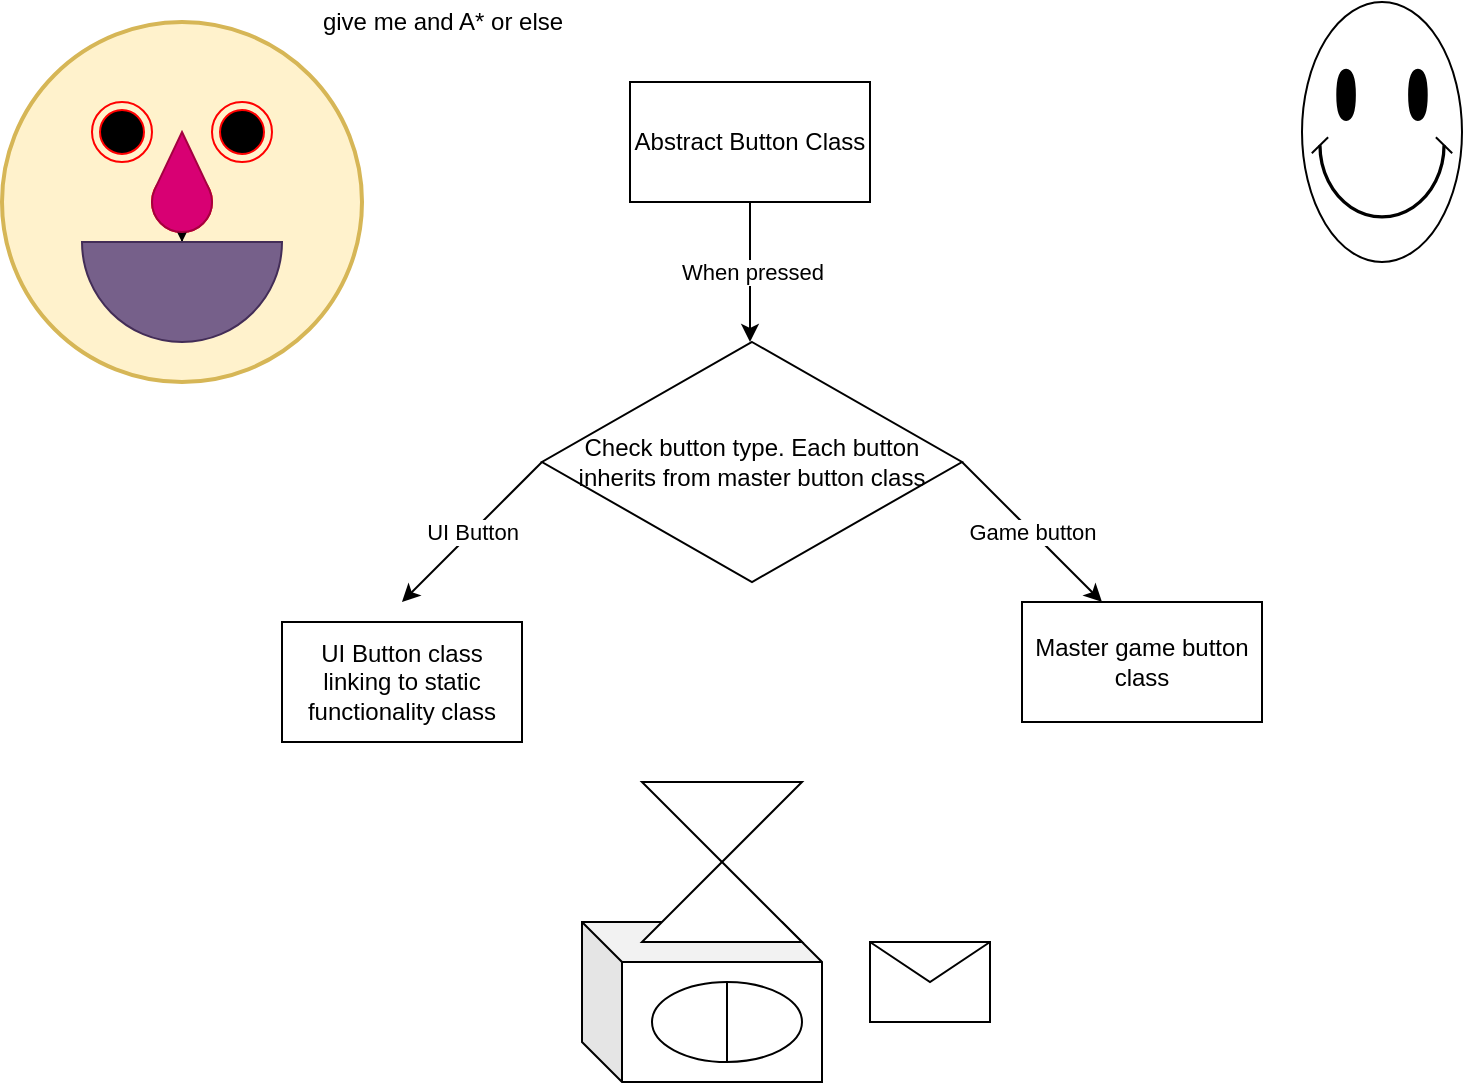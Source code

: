 <mxfile version="15.7.3" type="device"><diagram id="vusO1HTG7VS93MOZaXVf" name="Page-1"><mxGraphModel dx="1422" dy="839" grid="1" gridSize="10" guides="1" tooltips="1" connect="1" arrows="1" fold="1" page="1" pageScale="1" pageWidth="827" pageHeight="1169" math="0" shadow="0"><root><mxCell id="0"/><mxCell id="1" parent="0"/><mxCell id="yru6_OGAzp3TCwdXCo8W-3" value="When pressed" style="edgeStyle=orthogonalEdgeStyle;rounded=0;orthogonalLoop=1;jettySize=auto;html=1;" edge="1" parent="1" source="yru6_OGAzp3TCwdXCo8W-1"><mxGeometry relative="1" as="geometry"><mxPoint x="414" y="190" as="targetPoint"/></mxGeometry></mxCell><mxCell id="yru6_OGAzp3TCwdXCo8W-1" value="Abstract Button Class" style="rounded=0;whiteSpace=wrap;html=1;" vertex="1" parent="1"><mxGeometry x="354" y="60" width="120" height="60" as="geometry"/></mxCell><mxCell id="yru6_OGAzp3TCwdXCo8W-4" value="Check button type. Each button inherits from master button class" style="rhombus;whiteSpace=wrap;html=1;" vertex="1" parent="1"><mxGeometry x="310" y="190" width="210" height="120" as="geometry"/></mxCell><mxCell id="yru6_OGAzp3TCwdXCo8W-6" value="UI Button" style="endArrow=classic;html=1;rounded=0;exitX=0;exitY=0.5;exitDx=0;exitDy=0;" edge="1" parent="1" source="yru6_OGAzp3TCwdXCo8W-4"><mxGeometry width="50" height="50" relative="1" as="geometry"><mxPoint x="290" y="410" as="sourcePoint"/><mxPoint x="240" y="320" as="targetPoint"/></mxGeometry></mxCell><mxCell id="yru6_OGAzp3TCwdXCo8W-30" value="" style="strokeWidth=2;html=1;shape=mxgraph.flowchart.start_2;whiteSpace=wrap;shadow=0;fillColor=#fff2cc;strokeColor=#d6b656;" vertex="1" parent="1"><mxGeometry x="40" y="30" width="180" height="180" as="geometry"/></mxCell><mxCell id="yru6_OGAzp3TCwdXCo8W-7" value="Game button" style="endArrow=classic;html=1;rounded=0;exitX=1;exitY=0.5;exitDx=0;exitDy=0;" edge="1" parent="1" source="yru6_OGAzp3TCwdXCo8W-4"><mxGeometry width="50" height="50" relative="1" as="geometry"><mxPoint x="612.5" y="280" as="sourcePoint"/><mxPoint x="590" y="320" as="targetPoint"/></mxGeometry></mxCell><mxCell id="yru6_OGAzp3TCwdXCo8W-21" value="" style="ellipse;html=1;shape=endState;fillColor=#000000;strokeColor=#ff0000;" vertex="1" parent="1"><mxGeometry x="85" y="70" width="30" height="30" as="geometry"/></mxCell><mxCell id="yru6_OGAzp3TCwdXCo8W-22" value="" style="ellipse;html=1;shape=endState;fillColor=#000000;strokeColor=#ff0000;" vertex="1" parent="1"><mxGeometry x="145" y="70" width="30" height="30" as="geometry"/></mxCell><mxCell id="yru6_OGAzp3TCwdXCo8W-26" value="" style="ellipse;html=1;shape=endState;fillColor=#000000;strokeColor=#ff0000;" vertex="1" parent="1"><mxGeometry x="115" y="105" width="30" height="30" as="geometry"/></mxCell><mxCell id="yru6_OGAzp3TCwdXCo8W-31" value="" style="edgeStyle=orthogonalEdgeStyle;rounded=0;orthogonalLoop=1;jettySize=auto;html=1;" edge="1" parent="1" source="yru6_OGAzp3TCwdXCo8W-27" target="yru6_OGAzp3TCwdXCo8W-28"><mxGeometry relative="1" as="geometry"/></mxCell><mxCell id="yru6_OGAzp3TCwdXCo8W-27" value="" style="verticalLabelPosition=bottom;verticalAlign=top;html=1;shape=mxgraph.basic.drop;fillColor=#d80073;fontColor=#ffffff;strokeColor=#A50040;" vertex="1" parent="1"><mxGeometry x="115" y="85" width="30" height="50" as="geometry"/></mxCell><mxCell id="yru6_OGAzp3TCwdXCo8W-28" value="" style="verticalLabelPosition=bottom;verticalAlign=top;html=1;shape=mxgraph.basic.half_circle;fillColor=#76608a;fontColor=#ffffff;strokeColor=#432D57;" vertex="1" parent="1"><mxGeometry x="80" y="140" width="100" height="50" as="geometry"/></mxCell><mxCell id="yru6_OGAzp3TCwdXCo8W-32" value="UI Button class linking to static functionality class" style="rounded=0;whiteSpace=wrap;html=1;shadow=0;" vertex="1" parent="1"><mxGeometry x="180" y="330" width="120" height="60" as="geometry"/></mxCell><mxCell id="yru6_OGAzp3TCwdXCo8W-33" value="give me and A* or else" style="text;html=1;align=center;verticalAlign=middle;resizable=0;points=[];autosize=1;strokeColor=none;fillColor=none;" vertex="1" parent="1"><mxGeometry x="190" y="20" width="140" height="20" as="geometry"/></mxCell><mxCell id="yru6_OGAzp3TCwdXCo8W-34" value="Master game button class" style="rounded=0;whiteSpace=wrap;html=1;shadow=0;" vertex="1" parent="1"><mxGeometry x="550" y="320" width="120" height="60" as="geometry"/></mxCell><mxCell id="yru6_OGAzp3TCwdXCo8W-36" value="" style="shape=cube;whiteSpace=wrap;html=1;boundedLbl=1;backgroundOutline=1;darkOpacity=0.05;darkOpacity2=0.1;shadow=0;" vertex="1" parent="1"><mxGeometry x="330" y="480" width="120" height="80" as="geometry"/></mxCell><mxCell id="yru6_OGAzp3TCwdXCo8W-37" value="" style="shape=collate;whiteSpace=wrap;html=1;shadow=0;" vertex="1" parent="1"><mxGeometry x="360" y="410" width="80" height="80" as="geometry"/></mxCell><mxCell id="yru6_OGAzp3TCwdXCo8W-38" value="" style="shape=lineEllipse;line=vertical;perimeter=ellipsePerimeter;whiteSpace=wrap;html=1;backgroundOutline=1;shadow=0;" vertex="1" parent="1"><mxGeometry x="365" y="510" width="75" height="40" as="geometry"/></mxCell><mxCell id="yru6_OGAzp3TCwdXCo8W-39" value="" style="verticalLabelPosition=bottom;verticalAlign=top;html=1;shape=mxgraph.basic.smiley;shadow=0;" vertex="1" parent="1"><mxGeometry x="690" y="20" width="80" height="130" as="geometry"/></mxCell><mxCell id="yru6_OGAzp3TCwdXCo8W-40" value="" style="shape=message;html=1;whiteSpace=wrap;html=1;outlineConnect=0;shadow=0;" vertex="1" parent="1"><mxGeometry x="474" y="490" width="60" height="40" as="geometry"/></mxCell></root></mxGraphModel></diagram></mxfile>